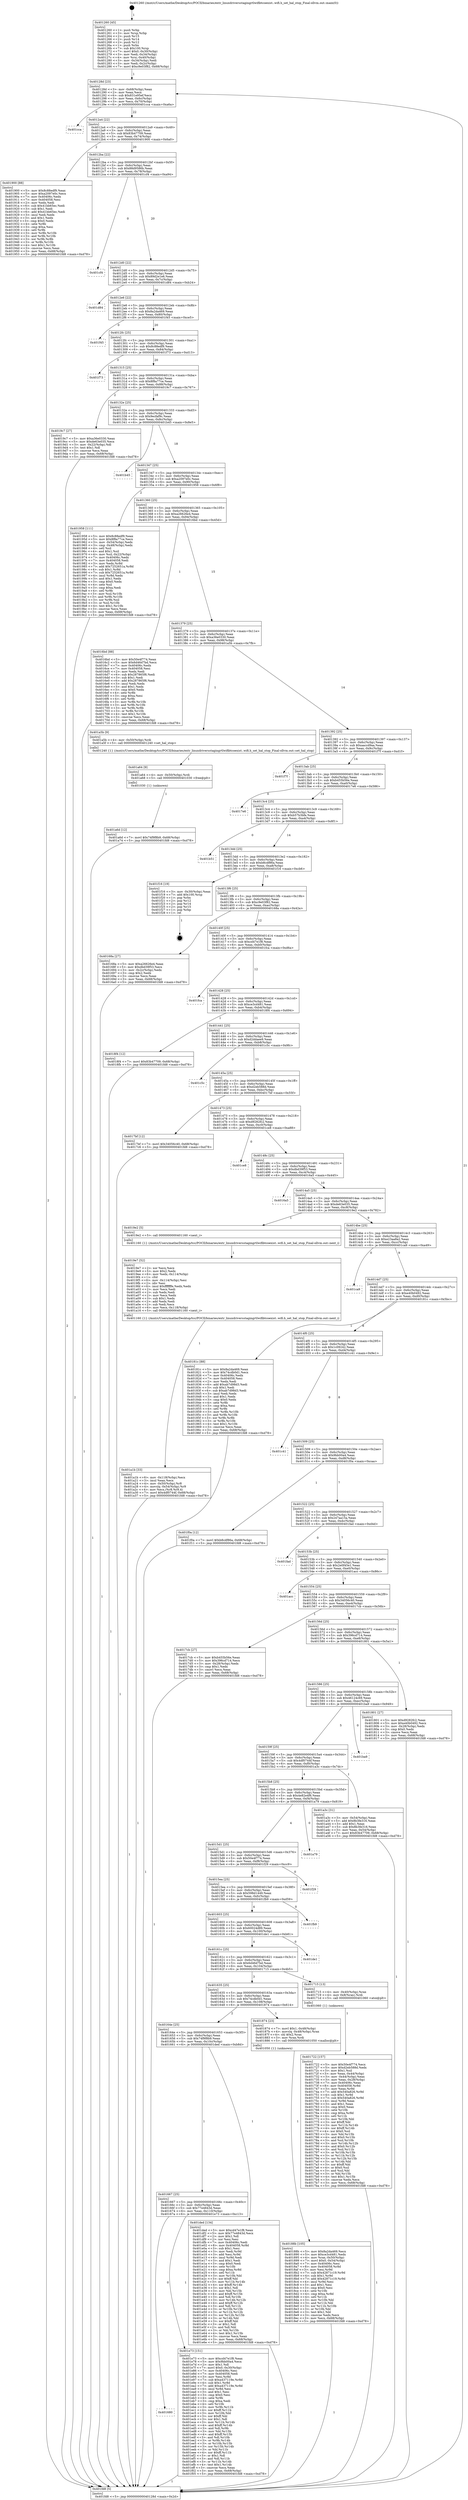 digraph "0x401260" {
  label = "0x401260 (/mnt/c/Users/mathe/Desktop/tcc/POCII/binaries/extr_linuxdriversstagingrtlwifibtcoexist..wifi.h_set_hal_stop_Final-ollvm.out::main(0))"
  labelloc = "t"
  node[shape=record]

  Entry [label="",width=0.3,height=0.3,shape=circle,fillcolor=black,style=filled]
  "0x40128d" [label="{
     0x40128d [23]\l
     | [instrs]\l
     &nbsp;&nbsp;0x40128d \<+3\>: mov -0x68(%rbp),%eax\l
     &nbsp;&nbsp;0x401290 \<+2\>: mov %eax,%ecx\l
     &nbsp;&nbsp;0x401292 \<+6\>: sub $0x831e95ef,%ecx\l
     &nbsp;&nbsp;0x401298 \<+3\>: mov %eax,-0x6c(%rbp)\l
     &nbsp;&nbsp;0x40129b \<+3\>: mov %ecx,-0x70(%rbp)\l
     &nbsp;&nbsp;0x40129e \<+6\>: je 0000000000401cca \<main+0xa6a\>\l
  }"]
  "0x401cca" [label="{
     0x401cca\l
  }", style=dashed]
  "0x4012a4" [label="{
     0x4012a4 [22]\l
     | [instrs]\l
     &nbsp;&nbsp;0x4012a4 \<+5\>: jmp 00000000004012a9 \<main+0x49\>\l
     &nbsp;&nbsp;0x4012a9 \<+3\>: mov -0x6c(%rbp),%eax\l
     &nbsp;&nbsp;0x4012ac \<+5\>: sub $0x83b47709,%eax\l
     &nbsp;&nbsp;0x4012b1 \<+3\>: mov %eax,-0x74(%rbp)\l
     &nbsp;&nbsp;0x4012b4 \<+6\>: je 0000000000401900 \<main+0x6a0\>\l
  }"]
  Exit [label="",width=0.3,height=0.3,shape=circle,fillcolor=black,style=filled,peripheries=2]
  "0x401900" [label="{
     0x401900 [88]\l
     | [instrs]\l
     &nbsp;&nbsp;0x401900 \<+5\>: mov $0x8c88edf9,%eax\l
     &nbsp;&nbsp;0x401905 \<+5\>: mov $0xa2097e0c,%ecx\l
     &nbsp;&nbsp;0x40190a \<+7\>: mov 0x40406c,%edx\l
     &nbsp;&nbsp;0x401911 \<+7\>: mov 0x404058,%esi\l
     &nbsp;&nbsp;0x401918 \<+2\>: mov %edx,%edi\l
     &nbsp;&nbsp;0x40191a \<+6\>: sub $0x41bb65ec,%edi\l
     &nbsp;&nbsp;0x401920 \<+3\>: sub $0x1,%edi\l
     &nbsp;&nbsp;0x401923 \<+6\>: add $0x41bb65ec,%edi\l
     &nbsp;&nbsp;0x401929 \<+3\>: imul %edi,%edx\l
     &nbsp;&nbsp;0x40192c \<+3\>: and $0x1,%edx\l
     &nbsp;&nbsp;0x40192f \<+3\>: cmp $0x0,%edx\l
     &nbsp;&nbsp;0x401932 \<+4\>: sete %r8b\l
     &nbsp;&nbsp;0x401936 \<+3\>: cmp $0xa,%esi\l
     &nbsp;&nbsp;0x401939 \<+4\>: setl %r9b\l
     &nbsp;&nbsp;0x40193d \<+3\>: mov %r8b,%r10b\l
     &nbsp;&nbsp;0x401940 \<+3\>: and %r9b,%r10b\l
     &nbsp;&nbsp;0x401943 \<+3\>: xor %r9b,%r8b\l
     &nbsp;&nbsp;0x401946 \<+3\>: or %r8b,%r10b\l
     &nbsp;&nbsp;0x401949 \<+4\>: test $0x1,%r10b\l
     &nbsp;&nbsp;0x40194d \<+3\>: cmovne %ecx,%eax\l
     &nbsp;&nbsp;0x401950 \<+3\>: mov %eax,-0x68(%rbp)\l
     &nbsp;&nbsp;0x401953 \<+5\>: jmp 0000000000401fd8 \<main+0xd78\>\l
  }"]
  "0x4012ba" [label="{
     0x4012ba [22]\l
     | [instrs]\l
     &nbsp;&nbsp;0x4012ba \<+5\>: jmp 00000000004012bf \<main+0x5f\>\l
     &nbsp;&nbsp;0x4012bf \<+3\>: mov -0x6c(%rbp),%eax\l
     &nbsp;&nbsp;0x4012c2 \<+5\>: sub $0x88d9586b,%eax\l
     &nbsp;&nbsp;0x4012c7 \<+3\>: mov %eax,-0x78(%rbp)\l
     &nbsp;&nbsp;0x4012ca \<+6\>: je 0000000000401cf4 \<main+0xa94\>\l
  }"]
  "0x401680" [label="{
     0x401680\l
  }", style=dashed]
  "0x401cf4" [label="{
     0x401cf4\l
  }", style=dashed]
  "0x4012d0" [label="{
     0x4012d0 [22]\l
     | [instrs]\l
     &nbsp;&nbsp;0x4012d0 \<+5\>: jmp 00000000004012d5 \<main+0x75\>\l
     &nbsp;&nbsp;0x4012d5 \<+3\>: mov -0x6c(%rbp),%eax\l
     &nbsp;&nbsp;0x4012d8 \<+5\>: sub $0x89d2e1e6,%eax\l
     &nbsp;&nbsp;0x4012dd \<+3\>: mov %eax,-0x7c(%rbp)\l
     &nbsp;&nbsp;0x4012e0 \<+6\>: je 0000000000401d84 \<main+0xb24\>\l
  }"]
  "0x401e73" [label="{
     0x401e73 [151]\l
     | [instrs]\l
     &nbsp;&nbsp;0x401e73 \<+5\>: mov $0xcd47e1f8,%eax\l
     &nbsp;&nbsp;0x401e78 \<+5\>: mov $0x9bb00a4,%ecx\l
     &nbsp;&nbsp;0x401e7d \<+2\>: mov $0x1,%dl\l
     &nbsp;&nbsp;0x401e7f \<+7\>: movl $0x0,-0x30(%rbp)\l
     &nbsp;&nbsp;0x401e86 \<+7\>: mov 0x40406c,%esi\l
     &nbsp;&nbsp;0x401e8d \<+7\>: mov 0x404058,%edi\l
     &nbsp;&nbsp;0x401e94 \<+3\>: mov %esi,%r8d\l
     &nbsp;&nbsp;0x401e97 \<+7\>: sub $0xa437119e,%r8d\l
     &nbsp;&nbsp;0x401e9e \<+4\>: sub $0x1,%r8d\l
     &nbsp;&nbsp;0x401ea2 \<+7\>: add $0xa437119e,%r8d\l
     &nbsp;&nbsp;0x401ea9 \<+4\>: imul %r8d,%esi\l
     &nbsp;&nbsp;0x401ead \<+3\>: and $0x1,%esi\l
     &nbsp;&nbsp;0x401eb0 \<+3\>: cmp $0x0,%esi\l
     &nbsp;&nbsp;0x401eb3 \<+4\>: sete %r9b\l
     &nbsp;&nbsp;0x401eb7 \<+3\>: cmp $0xa,%edi\l
     &nbsp;&nbsp;0x401eba \<+4\>: setl %r10b\l
     &nbsp;&nbsp;0x401ebe \<+3\>: mov %r9b,%r11b\l
     &nbsp;&nbsp;0x401ec1 \<+4\>: xor $0xff,%r11b\l
     &nbsp;&nbsp;0x401ec5 \<+3\>: mov %r10b,%bl\l
     &nbsp;&nbsp;0x401ec8 \<+3\>: xor $0xff,%bl\l
     &nbsp;&nbsp;0x401ecb \<+3\>: xor $0x1,%dl\l
     &nbsp;&nbsp;0x401ece \<+3\>: mov %r11b,%r14b\l
     &nbsp;&nbsp;0x401ed1 \<+4\>: and $0xff,%r14b\l
     &nbsp;&nbsp;0x401ed5 \<+3\>: and %dl,%r9b\l
     &nbsp;&nbsp;0x401ed8 \<+3\>: mov %bl,%r15b\l
     &nbsp;&nbsp;0x401edb \<+4\>: and $0xff,%r15b\l
     &nbsp;&nbsp;0x401edf \<+3\>: and %dl,%r10b\l
     &nbsp;&nbsp;0x401ee2 \<+3\>: or %r9b,%r14b\l
     &nbsp;&nbsp;0x401ee5 \<+3\>: or %r10b,%r15b\l
     &nbsp;&nbsp;0x401ee8 \<+3\>: xor %r15b,%r14b\l
     &nbsp;&nbsp;0x401eeb \<+3\>: or %bl,%r11b\l
     &nbsp;&nbsp;0x401eee \<+4\>: xor $0xff,%r11b\l
     &nbsp;&nbsp;0x401ef2 \<+3\>: or $0x1,%dl\l
     &nbsp;&nbsp;0x401ef5 \<+3\>: and %dl,%r11b\l
     &nbsp;&nbsp;0x401ef8 \<+3\>: or %r11b,%r14b\l
     &nbsp;&nbsp;0x401efb \<+4\>: test $0x1,%r14b\l
     &nbsp;&nbsp;0x401eff \<+3\>: cmovne %ecx,%eax\l
     &nbsp;&nbsp;0x401f02 \<+3\>: mov %eax,-0x68(%rbp)\l
     &nbsp;&nbsp;0x401f05 \<+5\>: jmp 0000000000401fd8 \<main+0xd78\>\l
  }"]
  "0x401d84" [label="{
     0x401d84\l
  }", style=dashed]
  "0x4012e6" [label="{
     0x4012e6 [22]\l
     | [instrs]\l
     &nbsp;&nbsp;0x4012e6 \<+5\>: jmp 00000000004012eb \<main+0x8b\>\l
     &nbsp;&nbsp;0x4012eb \<+3\>: mov -0x6c(%rbp),%eax\l
     &nbsp;&nbsp;0x4012ee \<+5\>: sub $0x8a2da469,%eax\l
     &nbsp;&nbsp;0x4012f3 \<+3\>: mov %eax,-0x80(%rbp)\l
     &nbsp;&nbsp;0x4012f6 \<+6\>: je 0000000000401f45 \<main+0xce5\>\l
  }"]
  "0x401667" [label="{
     0x401667 [25]\l
     | [instrs]\l
     &nbsp;&nbsp;0x401667 \<+5\>: jmp 000000000040166c \<main+0x40c\>\l
     &nbsp;&nbsp;0x40166c \<+3\>: mov -0x6c(%rbp),%eax\l
     &nbsp;&nbsp;0x40166f \<+5\>: sub $0x77e4843d,%eax\l
     &nbsp;&nbsp;0x401674 \<+6\>: mov %eax,-0x110(%rbp)\l
     &nbsp;&nbsp;0x40167a \<+6\>: je 0000000000401e73 \<main+0xc13\>\l
  }"]
  "0x401f45" [label="{
     0x401f45\l
  }", style=dashed]
  "0x4012fc" [label="{
     0x4012fc [25]\l
     | [instrs]\l
     &nbsp;&nbsp;0x4012fc \<+5\>: jmp 0000000000401301 \<main+0xa1\>\l
     &nbsp;&nbsp;0x401301 \<+3\>: mov -0x6c(%rbp),%eax\l
     &nbsp;&nbsp;0x401304 \<+5\>: sub $0x8c88edf9,%eax\l
     &nbsp;&nbsp;0x401309 \<+6\>: mov %eax,-0x84(%rbp)\l
     &nbsp;&nbsp;0x40130f \<+6\>: je 0000000000401f73 \<main+0xd13\>\l
  }"]
  "0x401ded" [label="{
     0x401ded [134]\l
     | [instrs]\l
     &nbsp;&nbsp;0x401ded \<+5\>: mov $0xcd47e1f8,%eax\l
     &nbsp;&nbsp;0x401df2 \<+5\>: mov $0x77e4843d,%ecx\l
     &nbsp;&nbsp;0x401df7 \<+2\>: mov $0x1,%dl\l
     &nbsp;&nbsp;0x401df9 \<+2\>: xor %esi,%esi\l
     &nbsp;&nbsp;0x401dfb \<+7\>: mov 0x40406c,%edi\l
     &nbsp;&nbsp;0x401e02 \<+8\>: mov 0x404058,%r8d\l
     &nbsp;&nbsp;0x401e0a \<+3\>: sub $0x1,%esi\l
     &nbsp;&nbsp;0x401e0d \<+3\>: mov %edi,%r9d\l
     &nbsp;&nbsp;0x401e10 \<+3\>: add %esi,%r9d\l
     &nbsp;&nbsp;0x401e13 \<+4\>: imul %r9d,%edi\l
     &nbsp;&nbsp;0x401e17 \<+3\>: and $0x1,%edi\l
     &nbsp;&nbsp;0x401e1a \<+3\>: cmp $0x0,%edi\l
     &nbsp;&nbsp;0x401e1d \<+4\>: sete %r10b\l
     &nbsp;&nbsp;0x401e21 \<+4\>: cmp $0xa,%r8d\l
     &nbsp;&nbsp;0x401e25 \<+4\>: setl %r11b\l
     &nbsp;&nbsp;0x401e29 \<+3\>: mov %r10b,%bl\l
     &nbsp;&nbsp;0x401e2c \<+3\>: xor $0xff,%bl\l
     &nbsp;&nbsp;0x401e2f \<+3\>: mov %r11b,%r14b\l
     &nbsp;&nbsp;0x401e32 \<+4\>: xor $0xff,%r14b\l
     &nbsp;&nbsp;0x401e36 \<+3\>: xor $0x1,%dl\l
     &nbsp;&nbsp;0x401e39 \<+3\>: mov %bl,%r15b\l
     &nbsp;&nbsp;0x401e3c \<+4\>: and $0xff,%r15b\l
     &nbsp;&nbsp;0x401e40 \<+3\>: and %dl,%r10b\l
     &nbsp;&nbsp;0x401e43 \<+3\>: mov %r14b,%r12b\l
     &nbsp;&nbsp;0x401e46 \<+4\>: and $0xff,%r12b\l
     &nbsp;&nbsp;0x401e4a \<+3\>: and %dl,%r11b\l
     &nbsp;&nbsp;0x401e4d \<+3\>: or %r10b,%r15b\l
     &nbsp;&nbsp;0x401e50 \<+3\>: or %r11b,%r12b\l
     &nbsp;&nbsp;0x401e53 \<+3\>: xor %r12b,%r15b\l
     &nbsp;&nbsp;0x401e56 \<+3\>: or %r14b,%bl\l
     &nbsp;&nbsp;0x401e59 \<+3\>: xor $0xff,%bl\l
     &nbsp;&nbsp;0x401e5c \<+3\>: or $0x1,%dl\l
     &nbsp;&nbsp;0x401e5f \<+2\>: and %dl,%bl\l
     &nbsp;&nbsp;0x401e61 \<+3\>: or %bl,%r15b\l
     &nbsp;&nbsp;0x401e64 \<+4\>: test $0x1,%r15b\l
     &nbsp;&nbsp;0x401e68 \<+3\>: cmovne %ecx,%eax\l
     &nbsp;&nbsp;0x401e6b \<+3\>: mov %eax,-0x68(%rbp)\l
     &nbsp;&nbsp;0x401e6e \<+5\>: jmp 0000000000401fd8 \<main+0xd78\>\l
  }"]
  "0x401f73" [label="{
     0x401f73\l
  }", style=dashed]
  "0x401315" [label="{
     0x401315 [25]\l
     | [instrs]\l
     &nbsp;&nbsp;0x401315 \<+5\>: jmp 000000000040131a \<main+0xba\>\l
     &nbsp;&nbsp;0x40131a \<+3\>: mov -0x6c(%rbp),%eax\l
     &nbsp;&nbsp;0x40131d \<+5\>: sub $0x8f8a77ce,%eax\l
     &nbsp;&nbsp;0x401322 \<+6\>: mov %eax,-0x88(%rbp)\l
     &nbsp;&nbsp;0x401328 \<+6\>: je 00000000004019c7 \<main+0x767\>\l
  }"]
  "0x401a6d" [label="{
     0x401a6d [12]\l
     | [instrs]\l
     &nbsp;&nbsp;0x401a6d \<+7\>: movl $0x74f9f8b9,-0x68(%rbp)\l
     &nbsp;&nbsp;0x401a74 \<+5\>: jmp 0000000000401fd8 \<main+0xd78\>\l
  }"]
  "0x4019c7" [label="{
     0x4019c7 [27]\l
     | [instrs]\l
     &nbsp;&nbsp;0x4019c7 \<+5\>: mov $0xa36e0330,%eax\l
     &nbsp;&nbsp;0x4019cc \<+5\>: mov $0xde63e035,%ecx\l
     &nbsp;&nbsp;0x4019d1 \<+3\>: mov -0x22(%rbp),%dl\l
     &nbsp;&nbsp;0x4019d4 \<+3\>: test $0x1,%dl\l
     &nbsp;&nbsp;0x4019d7 \<+3\>: cmovne %ecx,%eax\l
     &nbsp;&nbsp;0x4019da \<+3\>: mov %eax,-0x68(%rbp)\l
     &nbsp;&nbsp;0x4019dd \<+5\>: jmp 0000000000401fd8 \<main+0xd78\>\l
  }"]
  "0x40132e" [label="{
     0x40132e [25]\l
     | [instrs]\l
     &nbsp;&nbsp;0x40132e \<+5\>: jmp 0000000000401333 \<main+0xd3\>\l
     &nbsp;&nbsp;0x401333 \<+3\>: mov -0x6c(%rbp),%eax\l
     &nbsp;&nbsp;0x401336 \<+5\>: sub $0x9ecfaf9c,%eax\l
     &nbsp;&nbsp;0x40133b \<+6\>: mov %eax,-0x8c(%rbp)\l
     &nbsp;&nbsp;0x401341 \<+6\>: je 0000000000401b45 \<main+0x8e5\>\l
  }"]
  "0x401a64" [label="{
     0x401a64 [9]\l
     | [instrs]\l
     &nbsp;&nbsp;0x401a64 \<+4\>: mov -0x50(%rbp),%rdi\l
     &nbsp;&nbsp;0x401a68 \<+5\>: call 0000000000401030 \<free@plt\>\l
     | [calls]\l
     &nbsp;&nbsp;0x401030 \{1\} (unknown)\l
  }"]
  "0x401b45" [label="{
     0x401b45\l
  }", style=dashed]
  "0x401347" [label="{
     0x401347 [25]\l
     | [instrs]\l
     &nbsp;&nbsp;0x401347 \<+5\>: jmp 000000000040134c \<main+0xec\>\l
     &nbsp;&nbsp;0x40134c \<+3\>: mov -0x6c(%rbp),%eax\l
     &nbsp;&nbsp;0x40134f \<+5\>: sub $0xa2097e0c,%eax\l
     &nbsp;&nbsp;0x401354 \<+6\>: mov %eax,-0x90(%rbp)\l
     &nbsp;&nbsp;0x40135a \<+6\>: je 0000000000401958 \<main+0x6f8\>\l
  }"]
  "0x401a1b" [label="{
     0x401a1b [33]\l
     | [instrs]\l
     &nbsp;&nbsp;0x401a1b \<+6\>: mov -0x118(%rbp),%ecx\l
     &nbsp;&nbsp;0x401a21 \<+3\>: imul %eax,%ecx\l
     &nbsp;&nbsp;0x401a24 \<+4\>: mov -0x50(%rbp),%r8\l
     &nbsp;&nbsp;0x401a28 \<+4\>: movslq -0x54(%rbp),%r9\l
     &nbsp;&nbsp;0x401a2c \<+4\>: mov %ecx,(%r8,%r9,4)\l
     &nbsp;&nbsp;0x401a30 \<+7\>: movl $0x4df0744f,-0x68(%rbp)\l
     &nbsp;&nbsp;0x401a37 \<+5\>: jmp 0000000000401fd8 \<main+0xd78\>\l
  }"]
  "0x401958" [label="{
     0x401958 [111]\l
     | [instrs]\l
     &nbsp;&nbsp;0x401958 \<+5\>: mov $0x8c88edf9,%eax\l
     &nbsp;&nbsp;0x40195d \<+5\>: mov $0x8f8a77ce,%ecx\l
     &nbsp;&nbsp;0x401962 \<+3\>: mov -0x54(%rbp),%edx\l
     &nbsp;&nbsp;0x401965 \<+3\>: cmp -0x48(%rbp),%edx\l
     &nbsp;&nbsp;0x401968 \<+4\>: setl %sil\l
     &nbsp;&nbsp;0x40196c \<+4\>: and $0x1,%sil\l
     &nbsp;&nbsp;0x401970 \<+4\>: mov %sil,-0x22(%rbp)\l
     &nbsp;&nbsp;0x401974 \<+7\>: mov 0x40406c,%edx\l
     &nbsp;&nbsp;0x40197b \<+7\>: mov 0x404058,%edi\l
     &nbsp;&nbsp;0x401982 \<+3\>: mov %edx,%r8d\l
     &nbsp;&nbsp;0x401985 \<+7\>: add $0x7252651a,%r8d\l
     &nbsp;&nbsp;0x40198c \<+4\>: sub $0x1,%r8d\l
     &nbsp;&nbsp;0x401990 \<+7\>: sub $0x7252651a,%r8d\l
     &nbsp;&nbsp;0x401997 \<+4\>: imul %r8d,%edx\l
     &nbsp;&nbsp;0x40199b \<+3\>: and $0x1,%edx\l
     &nbsp;&nbsp;0x40199e \<+3\>: cmp $0x0,%edx\l
     &nbsp;&nbsp;0x4019a1 \<+4\>: sete %sil\l
     &nbsp;&nbsp;0x4019a5 \<+3\>: cmp $0xa,%edi\l
     &nbsp;&nbsp;0x4019a8 \<+4\>: setl %r9b\l
     &nbsp;&nbsp;0x4019ac \<+3\>: mov %sil,%r10b\l
     &nbsp;&nbsp;0x4019af \<+3\>: and %r9b,%r10b\l
     &nbsp;&nbsp;0x4019b2 \<+3\>: xor %r9b,%sil\l
     &nbsp;&nbsp;0x4019b5 \<+3\>: or %sil,%r10b\l
     &nbsp;&nbsp;0x4019b8 \<+4\>: test $0x1,%r10b\l
     &nbsp;&nbsp;0x4019bc \<+3\>: cmovne %ecx,%eax\l
     &nbsp;&nbsp;0x4019bf \<+3\>: mov %eax,-0x68(%rbp)\l
     &nbsp;&nbsp;0x4019c2 \<+5\>: jmp 0000000000401fd8 \<main+0xd78\>\l
  }"]
  "0x401360" [label="{
     0x401360 [25]\l
     | [instrs]\l
     &nbsp;&nbsp;0x401360 \<+5\>: jmp 0000000000401365 \<main+0x105\>\l
     &nbsp;&nbsp;0x401365 \<+3\>: mov -0x6c(%rbp),%eax\l
     &nbsp;&nbsp;0x401368 \<+5\>: sub $0xa26626e4,%eax\l
     &nbsp;&nbsp;0x40136d \<+6\>: mov %eax,-0x94(%rbp)\l
     &nbsp;&nbsp;0x401373 \<+6\>: je 00000000004016bd \<main+0x45d\>\l
  }"]
  "0x4019e7" [label="{
     0x4019e7 [52]\l
     | [instrs]\l
     &nbsp;&nbsp;0x4019e7 \<+2\>: xor %ecx,%ecx\l
     &nbsp;&nbsp;0x4019e9 \<+5\>: mov $0x2,%edx\l
     &nbsp;&nbsp;0x4019ee \<+6\>: mov %edx,-0x114(%rbp)\l
     &nbsp;&nbsp;0x4019f4 \<+1\>: cltd\l
     &nbsp;&nbsp;0x4019f5 \<+6\>: mov -0x114(%rbp),%esi\l
     &nbsp;&nbsp;0x4019fb \<+2\>: idiv %esi\l
     &nbsp;&nbsp;0x4019fd \<+6\>: imul $0xfffffffe,%edx,%edx\l
     &nbsp;&nbsp;0x401a03 \<+2\>: mov %ecx,%edi\l
     &nbsp;&nbsp;0x401a05 \<+2\>: sub %edx,%edi\l
     &nbsp;&nbsp;0x401a07 \<+2\>: mov %ecx,%edx\l
     &nbsp;&nbsp;0x401a09 \<+3\>: sub $0x1,%edx\l
     &nbsp;&nbsp;0x401a0c \<+2\>: add %edx,%edi\l
     &nbsp;&nbsp;0x401a0e \<+2\>: sub %edi,%ecx\l
     &nbsp;&nbsp;0x401a10 \<+6\>: mov %ecx,-0x118(%rbp)\l
     &nbsp;&nbsp;0x401a16 \<+5\>: call 0000000000401160 \<next_i\>\l
     | [calls]\l
     &nbsp;&nbsp;0x401160 \{1\} (/mnt/c/Users/mathe/Desktop/tcc/POCII/binaries/extr_linuxdriversstagingrtlwifibtcoexist..wifi.h_set_hal_stop_Final-ollvm.out::next_i)\l
  }"]
  "0x4016bd" [label="{
     0x4016bd [88]\l
     | [instrs]\l
     &nbsp;&nbsp;0x4016bd \<+5\>: mov $0x50e4f774,%eax\l
     &nbsp;&nbsp;0x4016c2 \<+5\>: mov $0x6d46d7bd,%ecx\l
     &nbsp;&nbsp;0x4016c7 \<+7\>: mov 0x40406c,%edx\l
     &nbsp;&nbsp;0x4016ce \<+7\>: mov 0x404058,%esi\l
     &nbsp;&nbsp;0x4016d5 \<+2\>: mov %edx,%edi\l
     &nbsp;&nbsp;0x4016d7 \<+6\>: sub $0x287865f6,%edi\l
     &nbsp;&nbsp;0x4016dd \<+3\>: sub $0x1,%edi\l
     &nbsp;&nbsp;0x4016e0 \<+6\>: add $0x287865f6,%edi\l
     &nbsp;&nbsp;0x4016e6 \<+3\>: imul %edi,%edx\l
     &nbsp;&nbsp;0x4016e9 \<+3\>: and $0x1,%edx\l
     &nbsp;&nbsp;0x4016ec \<+3\>: cmp $0x0,%edx\l
     &nbsp;&nbsp;0x4016ef \<+4\>: sete %r8b\l
     &nbsp;&nbsp;0x4016f3 \<+3\>: cmp $0xa,%esi\l
     &nbsp;&nbsp;0x4016f6 \<+4\>: setl %r9b\l
     &nbsp;&nbsp;0x4016fa \<+3\>: mov %r8b,%r10b\l
     &nbsp;&nbsp;0x4016fd \<+3\>: and %r9b,%r10b\l
     &nbsp;&nbsp;0x401700 \<+3\>: xor %r9b,%r8b\l
     &nbsp;&nbsp;0x401703 \<+3\>: or %r8b,%r10b\l
     &nbsp;&nbsp;0x401706 \<+4\>: test $0x1,%r10b\l
     &nbsp;&nbsp;0x40170a \<+3\>: cmovne %ecx,%eax\l
     &nbsp;&nbsp;0x40170d \<+3\>: mov %eax,-0x68(%rbp)\l
     &nbsp;&nbsp;0x401710 \<+5\>: jmp 0000000000401fd8 \<main+0xd78\>\l
  }"]
  "0x401379" [label="{
     0x401379 [25]\l
     | [instrs]\l
     &nbsp;&nbsp;0x401379 \<+5\>: jmp 000000000040137e \<main+0x11e\>\l
     &nbsp;&nbsp;0x40137e \<+3\>: mov -0x6c(%rbp),%eax\l
     &nbsp;&nbsp;0x401381 \<+5\>: sub $0xa36e0330,%eax\l
     &nbsp;&nbsp;0x401386 \<+6\>: mov %eax,-0x98(%rbp)\l
     &nbsp;&nbsp;0x40138c \<+6\>: je 0000000000401a5b \<main+0x7fb\>\l
  }"]
  "0x40188b" [label="{
     0x40188b [105]\l
     | [instrs]\l
     &nbsp;&nbsp;0x40188b \<+5\>: mov $0x8a2da469,%ecx\l
     &nbsp;&nbsp;0x401890 \<+5\>: mov $0xce3cd481,%edx\l
     &nbsp;&nbsp;0x401895 \<+4\>: mov %rax,-0x50(%rbp)\l
     &nbsp;&nbsp;0x401899 \<+7\>: movl $0x0,-0x54(%rbp)\l
     &nbsp;&nbsp;0x4018a0 \<+7\>: mov 0x40406c,%esi\l
     &nbsp;&nbsp;0x4018a7 \<+8\>: mov 0x404058,%r8d\l
     &nbsp;&nbsp;0x4018af \<+3\>: mov %esi,%r9d\l
     &nbsp;&nbsp;0x4018b2 \<+7\>: sub $0x42871c19,%r9d\l
     &nbsp;&nbsp;0x4018b9 \<+4\>: sub $0x1,%r9d\l
     &nbsp;&nbsp;0x4018bd \<+7\>: add $0x42871c19,%r9d\l
     &nbsp;&nbsp;0x4018c4 \<+4\>: imul %r9d,%esi\l
     &nbsp;&nbsp;0x4018c8 \<+3\>: and $0x1,%esi\l
     &nbsp;&nbsp;0x4018cb \<+3\>: cmp $0x0,%esi\l
     &nbsp;&nbsp;0x4018ce \<+4\>: sete %r10b\l
     &nbsp;&nbsp;0x4018d2 \<+4\>: cmp $0xa,%r8d\l
     &nbsp;&nbsp;0x4018d6 \<+4\>: setl %r11b\l
     &nbsp;&nbsp;0x4018da \<+3\>: mov %r10b,%bl\l
     &nbsp;&nbsp;0x4018dd \<+3\>: and %r11b,%bl\l
     &nbsp;&nbsp;0x4018e0 \<+3\>: xor %r11b,%r10b\l
     &nbsp;&nbsp;0x4018e3 \<+3\>: or %r10b,%bl\l
     &nbsp;&nbsp;0x4018e6 \<+3\>: test $0x1,%bl\l
     &nbsp;&nbsp;0x4018e9 \<+3\>: cmovne %edx,%ecx\l
     &nbsp;&nbsp;0x4018ec \<+3\>: mov %ecx,-0x68(%rbp)\l
     &nbsp;&nbsp;0x4018ef \<+5\>: jmp 0000000000401fd8 \<main+0xd78\>\l
  }"]
  "0x401a5b" [label="{
     0x401a5b [9]\l
     | [instrs]\l
     &nbsp;&nbsp;0x401a5b \<+4\>: mov -0x50(%rbp),%rdi\l
     &nbsp;&nbsp;0x401a5f \<+5\>: call 0000000000401240 \<set_hal_stop\>\l
     | [calls]\l
     &nbsp;&nbsp;0x401240 \{1\} (/mnt/c/Users/mathe/Desktop/tcc/POCII/binaries/extr_linuxdriversstagingrtlwifibtcoexist..wifi.h_set_hal_stop_Final-ollvm.out::set_hal_stop)\l
  }"]
  "0x401392" [label="{
     0x401392 [25]\l
     | [instrs]\l
     &nbsp;&nbsp;0x401392 \<+5\>: jmp 0000000000401397 \<main+0x137\>\l
     &nbsp;&nbsp;0x401397 \<+3\>: mov -0x6c(%rbp),%eax\l
     &nbsp;&nbsp;0x40139a \<+5\>: sub $0xaaccd9aa,%eax\l
     &nbsp;&nbsp;0x40139f \<+6\>: mov %eax,-0x9c(%rbp)\l
     &nbsp;&nbsp;0x4013a5 \<+6\>: je 0000000000401f7f \<main+0xd1f\>\l
  }"]
  "0x40164e" [label="{
     0x40164e [25]\l
     | [instrs]\l
     &nbsp;&nbsp;0x40164e \<+5\>: jmp 0000000000401653 \<main+0x3f3\>\l
     &nbsp;&nbsp;0x401653 \<+3\>: mov -0x6c(%rbp),%eax\l
     &nbsp;&nbsp;0x401656 \<+5\>: sub $0x74f9f8b9,%eax\l
     &nbsp;&nbsp;0x40165b \<+6\>: mov %eax,-0x10c(%rbp)\l
     &nbsp;&nbsp;0x401661 \<+6\>: je 0000000000401ded \<main+0xb8d\>\l
  }"]
  "0x401f7f" [label="{
     0x401f7f\l
  }", style=dashed]
  "0x4013ab" [label="{
     0x4013ab [25]\l
     | [instrs]\l
     &nbsp;&nbsp;0x4013ab \<+5\>: jmp 00000000004013b0 \<main+0x150\>\l
     &nbsp;&nbsp;0x4013b0 \<+3\>: mov -0x6c(%rbp),%eax\l
     &nbsp;&nbsp;0x4013b3 \<+5\>: sub $0xb455b56e,%eax\l
     &nbsp;&nbsp;0x4013b8 \<+6\>: mov %eax,-0xa0(%rbp)\l
     &nbsp;&nbsp;0x4013be \<+6\>: je 00000000004017e6 \<main+0x586\>\l
  }"]
  "0x401874" [label="{
     0x401874 [23]\l
     | [instrs]\l
     &nbsp;&nbsp;0x401874 \<+7\>: movl $0x1,-0x48(%rbp)\l
     &nbsp;&nbsp;0x40187b \<+4\>: movslq -0x48(%rbp),%rax\l
     &nbsp;&nbsp;0x40187f \<+4\>: shl $0x2,%rax\l
     &nbsp;&nbsp;0x401883 \<+3\>: mov %rax,%rdi\l
     &nbsp;&nbsp;0x401886 \<+5\>: call 0000000000401050 \<malloc@plt\>\l
     | [calls]\l
     &nbsp;&nbsp;0x401050 \{1\} (unknown)\l
  }"]
  "0x4017e6" [label="{
     0x4017e6\l
  }", style=dashed]
  "0x4013c4" [label="{
     0x4013c4 [25]\l
     | [instrs]\l
     &nbsp;&nbsp;0x4013c4 \<+5\>: jmp 00000000004013c9 \<main+0x169\>\l
     &nbsp;&nbsp;0x4013c9 \<+3\>: mov -0x6c(%rbp),%eax\l
     &nbsp;&nbsp;0x4013cc \<+5\>: sub $0xb57b3bfe,%eax\l
     &nbsp;&nbsp;0x4013d1 \<+6\>: mov %eax,-0xa4(%rbp)\l
     &nbsp;&nbsp;0x4013d7 \<+6\>: je 0000000000401b51 \<main+0x8f1\>\l
  }"]
  "0x401722" [label="{
     0x401722 [157]\l
     | [instrs]\l
     &nbsp;&nbsp;0x401722 \<+5\>: mov $0x50e4f774,%ecx\l
     &nbsp;&nbsp;0x401727 \<+5\>: mov $0xd2eb588d,%edx\l
     &nbsp;&nbsp;0x40172c \<+3\>: mov $0x1,%sil\l
     &nbsp;&nbsp;0x40172f \<+3\>: mov %eax,-0x44(%rbp)\l
     &nbsp;&nbsp;0x401732 \<+3\>: mov -0x44(%rbp),%eax\l
     &nbsp;&nbsp;0x401735 \<+3\>: mov %eax,-0x28(%rbp)\l
     &nbsp;&nbsp;0x401738 \<+7\>: mov 0x40406c,%eax\l
     &nbsp;&nbsp;0x40173f \<+8\>: mov 0x404058,%r8d\l
     &nbsp;&nbsp;0x401747 \<+3\>: mov %eax,%r9d\l
     &nbsp;&nbsp;0x40174a \<+7\>: add $0x540a826,%r9d\l
     &nbsp;&nbsp;0x401751 \<+4\>: sub $0x1,%r9d\l
     &nbsp;&nbsp;0x401755 \<+7\>: sub $0x540a826,%r9d\l
     &nbsp;&nbsp;0x40175c \<+4\>: imul %r9d,%eax\l
     &nbsp;&nbsp;0x401760 \<+3\>: and $0x1,%eax\l
     &nbsp;&nbsp;0x401763 \<+3\>: cmp $0x0,%eax\l
     &nbsp;&nbsp;0x401766 \<+4\>: sete %r10b\l
     &nbsp;&nbsp;0x40176a \<+4\>: cmp $0xa,%r8d\l
     &nbsp;&nbsp;0x40176e \<+4\>: setl %r11b\l
     &nbsp;&nbsp;0x401772 \<+3\>: mov %r10b,%bl\l
     &nbsp;&nbsp;0x401775 \<+3\>: xor $0xff,%bl\l
     &nbsp;&nbsp;0x401778 \<+3\>: mov %r11b,%r14b\l
     &nbsp;&nbsp;0x40177b \<+4\>: xor $0xff,%r14b\l
     &nbsp;&nbsp;0x40177f \<+4\>: xor $0x0,%sil\l
     &nbsp;&nbsp;0x401783 \<+3\>: mov %bl,%r15b\l
     &nbsp;&nbsp;0x401786 \<+4\>: and $0x0,%r15b\l
     &nbsp;&nbsp;0x40178a \<+3\>: and %sil,%r10b\l
     &nbsp;&nbsp;0x40178d \<+3\>: mov %r14b,%r12b\l
     &nbsp;&nbsp;0x401790 \<+4\>: and $0x0,%r12b\l
     &nbsp;&nbsp;0x401794 \<+3\>: and %sil,%r11b\l
     &nbsp;&nbsp;0x401797 \<+3\>: or %r10b,%r15b\l
     &nbsp;&nbsp;0x40179a \<+3\>: or %r11b,%r12b\l
     &nbsp;&nbsp;0x40179d \<+3\>: xor %r12b,%r15b\l
     &nbsp;&nbsp;0x4017a0 \<+3\>: or %r14b,%bl\l
     &nbsp;&nbsp;0x4017a3 \<+3\>: xor $0xff,%bl\l
     &nbsp;&nbsp;0x4017a6 \<+4\>: or $0x0,%sil\l
     &nbsp;&nbsp;0x4017aa \<+3\>: and %sil,%bl\l
     &nbsp;&nbsp;0x4017ad \<+3\>: or %bl,%r15b\l
     &nbsp;&nbsp;0x4017b0 \<+4\>: test $0x1,%r15b\l
     &nbsp;&nbsp;0x4017b4 \<+3\>: cmovne %edx,%ecx\l
     &nbsp;&nbsp;0x4017b7 \<+3\>: mov %ecx,-0x68(%rbp)\l
     &nbsp;&nbsp;0x4017ba \<+5\>: jmp 0000000000401fd8 \<main+0xd78\>\l
  }"]
  "0x401b51" [label="{
     0x401b51\l
  }", style=dashed]
  "0x4013dd" [label="{
     0x4013dd [25]\l
     | [instrs]\l
     &nbsp;&nbsp;0x4013dd \<+5\>: jmp 00000000004013e2 \<main+0x182\>\l
     &nbsp;&nbsp;0x4013e2 \<+3\>: mov -0x6c(%rbp),%eax\l
     &nbsp;&nbsp;0x4013e5 \<+5\>: sub $0xb8cdf86a,%eax\l
     &nbsp;&nbsp;0x4013ea \<+6\>: mov %eax,-0xa8(%rbp)\l
     &nbsp;&nbsp;0x4013f0 \<+6\>: je 0000000000401f16 \<main+0xcb6\>\l
  }"]
  "0x401635" [label="{
     0x401635 [25]\l
     | [instrs]\l
     &nbsp;&nbsp;0x401635 \<+5\>: jmp 000000000040163a \<main+0x3da\>\l
     &nbsp;&nbsp;0x40163a \<+3\>: mov -0x6c(%rbp),%eax\l
     &nbsp;&nbsp;0x40163d \<+5\>: sub $0x74cdb0d1,%eax\l
     &nbsp;&nbsp;0x401642 \<+6\>: mov %eax,-0x108(%rbp)\l
     &nbsp;&nbsp;0x401648 \<+6\>: je 0000000000401874 \<main+0x614\>\l
  }"]
  "0x401f16" [label="{
     0x401f16 [19]\l
     | [instrs]\l
     &nbsp;&nbsp;0x401f16 \<+3\>: mov -0x30(%rbp),%eax\l
     &nbsp;&nbsp;0x401f19 \<+7\>: add $0x100,%rsp\l
     &nbsp;&nbsp;0x401f20 \<+1\>: pop %rbx\l
     &nbsp;&nbsp;0x401f21 \<+2\>: pop %r12\l
     &nbsp;&nbsp;0x401f23 \<+2\>: pop %r14\l
     &nbsp;&nbsp;0x401f25 \<+2\>: pop %r15\l
     &nbsp;&nbsp;0x401f27 \<+1\>: pop %rbp\l
     &nbsp;&nbsp;0x401f28 \<+1\>: ret\l
  }"]
  "0x4013f6" [label="{
     0x4013f6 [25]\l
     | [instrs]\l
     &nbsp;&nbsp;0x4013f6 \<+5\>: jmp 00000000004013fb \<main+0x19b\>\l
     &nbsp;&nbsp;0x4013fb \<+3\>: mov -0x6c(%rbp),%eax\l
     &nbsp;&nbsp;0x4013fe \<+5\>: sub $0xc9e03f82,%eax\l
     &nbsp;&nbsp;0x401403 \<+6\>: mov %eax,-0xac(%rbp)\l
     &nbsp;&nbsp;0x401409 \<+6\>: je 000000000040168a \<main+0x42a\>\l
  }"]
  "0x401715" [label="{
     0x401715 [13]\l
     | [instrs]\l
     &nbsp;&nbsp;0x401715 \<+4\>: mov -0x40(%rbp),%rax\l
     &nbsp;&nbsp;0x401719 \<+4\>: mov 0x8(%rax),%rdi\l
     &nbsp;&nbsp;0x40171d \<+5\>: call 0000000000401060 \<atoi@plt\>\l
     | [calls]\l
     &nbsp;&nbsp;0x401060 \{1\} (unknown)\l
  }"]
  "0x40168a" [label="{
     0x40168a [27]\l
     | [instrs]\l
     &nbsp;&nbsp;0x40168a \<+5\>: mov $0xa26626e4,%eax\l
     &nbsp;&nbsp;0x40168f \<+5\>: mov $0xdbd39f53,%ecx\l
     &nbsp;&nbsp;0x401694 \<+3\>: mov -0x2c(%rbp),%edx\l
     &nbsp;&nbsp;0x401697 \<+3\>: cmp $0x2,%edx\l
     &nbsp;&nbsp;0x40169a \<+3\>: cmovne %ecx,%eax\l
     &nbsp;&nbsp;0x40169d \<+3\>: mov %eax,-0x68(%rbp)\l
     &nbsp;&nbsp;0x4016a0 \<+5\>: jmp 0000000000401fd8 \<main+0xd78\>\l
  }"]
  "0x40140f" [label="{
     0x40140f [25]\l
     | [instrs]\l
     &nbsp;&nbsp;0x40140f \<+5\>: jmp 0000000000401414 \<main+0x1b4\>\l
     &nbsp;&nbsp;0x401414 \<+3\>: mov -0x6c(%rbp),%eax\l
     &nbsp;&nbsp;0x401417 \<+5\>: sub $0xcd47e1f8,%eax\l
     &nbsp;&nbsp;0x40141c \<+6\>: mov %eax,-0xb0(%rbp)\l
     &nbsp;&nbsp;0x401422 \<+6\>: je 0000000000401fca \<main+0xd6a\>\l
  }"]
  "0x401fd8" [label="{
     0x401fd8 [5]\l
     | [instrs]\l
     &nbsp;&nbsp;0x401fd8 \<+5\>: jmp 000000000040128d \<main+0x2d\>\l
  }"]
  "0x401260" [label="{
     0x401260 [45]\l
     | [instrs]\l
     &nbsp;&nbsp;0x401260 \<+1\>: push %rbp\l
     &nbsp;&nbsp;0x401261 \<+3\>: mov %rsp,%rbp\l
     &nbsp;&nbsp;0x401264 \<+2\>: push %r15\l
     &nbsp;&nbsp;0x401266 \<+2\>: push %r14\l
     &nbsp;&nbsp;0x401268 \<+2\>: push %r12\l
     &nbsp;&nbsp;0x40126a \<+1\>: push %rbx\l
     &nbsp;&nbsp;0x40126b \<+7\>: sub $0x100,%rsp\l
     &nbsp;&nbsp;0x401272 \<+7\>: movl $0x0,-0x30(%rbp)\l
     &nbsp;&nbsp;0x401279 \<+3\>: mov %edi,-0x34(%rbp)\l
     &nbsp;&nbsp;0x40127c \<+4\>: mov %rsi,-0x40(%rbp)\l
     &nbsp;&nbsp;0x401280 \<+3\>: mov -0x34(%rbp),%edi\l
     &nbsp;&nbsp;0x401283 \<+3\>: mov %edi,-0x2c(%rbp)\l
     &nbsp;&nbsp;0x401286 \<+7\>: movl $0xc9e03f82,-0x68(%rbp)\l
  }"]
  "0x40161c" [label="{
     0x40161c [25]\l
     | [instrs]\l
     &nbsp;&nbsp;0x40161c \<+5\>: jmp 0000000000401621 \<main+0x3c1\>\l
     &nbsp;&nbsp;0x401621 \<+3\>: mov -0x6c(%rbp),%eax\l
     &nbsp;&nbsp;0x401624 \<+5\>: sub $0x6d46d7bd,%eax\l
     &nbsp;&nbsp;0x401629 \<+6\>: mov %eax,-0x104(%rbp)\l
     &nbsp;&nbsp;0x40162f \<+6\>: je 0000000000401715 \<main+0x4b5\>\l
  }"]
  "0x401fca" [label="{
     0x401fca\l
  }", style=dashed]
  "0x401428" [label="{
     0x401428 [25]\l
     | [instrs]\l
     &nbsp;&nbsp;0x401428 \<+5\>: jmp 000000000040142d \<main+0x1cd\>\l
     &nbsp;&nbsp;0x40142d \<+3\>: mov -0x6c(%rbp),%eax\l
     &nbsp;&nbsp;0x401430 \<+5\>: sub $0xce3cd481,%eax\l
     &nbsp;&nbsp;0x401435 \<+6\>: mov %eax,-0xb4(%rbp)\l
     &nbsp;&nbsp;0x40143b \<+6\>: je 00000000004018f4 \<main+0x694\>\l
  }"]
  "0x401de1" [label="{
     0x401de1\l
  }", style=dashed]
  "0x4018f4" [label="{
     0x4018f4 [12]\l
     | [instrs]\l
     &nbsp;&nbsp;0x4018f4 \<+7\>: movl $0x83b47709,-0x68(%rbp)\l
     &nbsp;&nbsp;0x4018fb \<+5\>: jmp 0000000000401fd8 \<main+0xd78\>\l
  }"]
  "0x401441" [label="{
     0x401441 [25]\l
     | [instrs]\l
     &nbsp;&nbsp;0x401441 \<+5\>: jmp 0000000000401446 \<main+0x1e6\>\l
     &nbsp;&nbsp;0x401446 \<+3\>: mov -0x6c(%rbp),%eax\l
     &nbsp;&nbsp;0x401449 \<+5\>: sub $0xd2ddaee9,%eax\l
     &nbsp;&nbsp;0x40144e \<+6\>: mov %eax,-0xb8(%rbp)\l
     &nbsp;&nbsp;0x401454 \<+6\>: je 0000000000401c5c \<main+0x9fc\>\l
  }"]
  "0x401603" [label="{
     0x401603 [25]\l
     | [instrs]\l
     &nbsp;&nbsp;0x401603 \<+5\>: jmp 0000000000401608 \<main+0x3a8\>\l
     &nbsp;&nbsp;0x401608 \<+3\>: mov -0x6c(%rbp),%eax\l
     &nbsp;&nbsp;0x40160b \<+5\>: sub $0x60024d89,%eax\l
     &nbsp;&nbsp;0x401610 \<+6\>: mov %eax,-0x100(%rbp)\l
     &nbsp;&nbsp;0x401616 \<+6\>: je 0000000000401de1 \<main+0xb81\>\l
  }"]
  "0x401c5c" [label="{
     0x401c5c\l
  }", style=dashed]
  "0x40145a" [label="{
     0x40145a [25]\l
     | [instrs]\l
     &nbsp;&nbsp;0x40145a \<+5\>: jmp 000000000040145f \<main+0x1ff\>\l
     &nbsp;&nbsp;0x40145f \<+3\>: mov -0x6c(%rbp),%eax\l
     &nbsp;&nbsp;0x401462 \<+5\>: sub $0xd2eb588d,%eax\l
     &nbsp;&nbsp;0x401467 \<+6\>: mov %eax,-0xbc(%rbp)\l
     &nbsp;&nbsp;0x40146d \<+6\>: je 00000000004017bf \<main+0x55f\>\l
  }"]
  "0x401fb9" [label="{
     0x401fb9\l
  }", style=dashed]
  "0x4017bf" [label="{
     0x4017bf [12]\l
     | [instrs]\l
     &nbsp;&nbsp;0x4017bf \<+7\>: movl $0x34056c40,-0x68(%rbp)\l
     &nbsp;&nbsp;0x4017c6 \<+5\>: jmp 0000000000401fd8 \<main+0xd78\>\l
  }"]
  "0x401473" [label="{
     0x401473 [25]\l
     | [instrs]\l
     &nbsp;&nbsp;0x401473 \<+5\>: jmp 0000000000401478 \<main+0x218\>\l
     &nbsp;&nbsp;0x401478 \<+3\>: mov -0x6c(%rbp),%eax\l
     &nbsp;&nbsp;0x40147b \<+5\>: sub $0xd9282fc2,%eax\l
     &nbsp;&nbsp;0x401480 \<+6\>: mov %eax,-0xc0(%rbp)\l
     &nbsp;&nbsp;0x401486 \<+6\>: je 0000000000401ce8 \<main+0xa88\>\l
  }"]
  "0x4015ea" [label="{
     0x4015ea [25]\l
     | [instrs]\l
     &nbsp;&nbsp;0x4015ea \<+5\>: jmp 00000000004015ef \<main+0x38f\>\l
     &nbsp;&nbsp;0x4015ef \<+3\>: mov -0x6c(%rbp),%eax\l
     &nbsp;&nbsp;0x4015f2 \<+5\>: sub $0x598d1449,%eax\l
     &nbsp;&nbsp;0x4015f7 \<+6\>: mov %eax,-0xfc(%rbp)\l
     &nbsp;&nbsp;0x4015fd \<+6\>: je 0000000000401fb9 \<main+0xd59\>\l
  }"]
  "0x401ce8" [label="{
     0x401ce8\l
  }", style=dashed]
  "0x40148c" [label="{
     0x40148c [25]\l
     | [instrs]\l
     &nbsp;&nbsp;0x40148c \<+5\>: jmp 0000000000401491 \<main+0x231\>\l
     &nbsp;&nbsp;0x401491 \<+3\>: mov -0x6c(%rbp),%eax\l
     &nbsp;&nbsp;0x401494 \<+5\>: sub $0xdbd39f53,%eax\l
     &nbsp;&nbsp;0x401499 \<+6\>: mov %eax,-0xc4(%rbp)\l
     &nbsp;&nbsp;0x40149f \<+6\>: je 00000000004016a5 \<main+0x445\>\l
  }"]
  "0x401f29" [label="{
     0x401f29\l
  }", style=dashed]
  "0x4016a5" [label="{
     0x4016a5\l
  }", style=dashed]
  "0x4014a5" [label="{
     0x4014a5 [25]\l
     | [instrs]\l
     &nbsp;&nbsp;0x4014a5 \<+5\>: jmp 00000000004014aa \<main+0x24a\>\l
     &nbsp;&nbsp;0x4014aa \<+3\>: mov -0x6c(%rbp),%eax\l
     &nbsp;&nbsp;0x4014ad \<+5\>: sub $0xde63e035,%eax\l
     &nbsp;&nbsp;0x4014b2 \<+6\>: mov %eax,-0xc8(%rbp)\l
     &nbsp;&nbsp;0x4014b8 \<+6\>: je 00000000004019e2 \<main+0x782\>\l
  }"]
  "0x4015d1" [label="{
     0x4015d1 [25]\l
     | [instrs]\l
     &nbsp;&nbsp;0x4015d1 \<+5\>: jmp 00000000004015d6 \<main+0x376\>\l
     &nbsp;&nbsp;0x4015d6 \<+3\>: mov -0x6c(%rbp),%eax\l
     &nbsp;&nbsp;0x4015d9 \<+5\>: sub $0x50e4f774,%eax\l
     &nbsp;&nbsp;0x4015de \<+6\>: mov %eax,-0xf8(%rbp)\l
     &nbsp;&nbsp;0x4015e4 \<+6\>: je 0000000000401f29 \<main+0xcc9\>\l
  }"]
  "0x4019e2" [label="{
     0x4019e2 [5]\l
     | [instrs]\l
     &nbsp;&nbsp;0x4019e2 \<+5\>: call 0000000000401160 \<next_i\>\l
     | [calls]\l
     &nbsp;&nbsp;0x401160 \{1\} (/mnt/c/Users/mathe/Desktop/tcc/POCII/binaries/extr_linuxdriversstagingrtlwifibtcoexist..wifi.h_set_hal_stop_Final-ollvm.out::next_i)\l
  }"]
  "0x4014be" [label="{
     0x4014be [25]\l
     | [instrs]\l
     &nbsp;&nbsp;0x4014be \<+5\>: jmp 00000000004014c3 \<main+0x263\>\l
     &nbsp;&nbsp;0x4014c3 \<+3\>: mov -0x6c(%rbp),%eax\l
     &nbsp;&nbsp;0x4014c6 \<+5\>: sub $0xe23aa8a2,%eax\l
     &nbsp;&nbsp;0x4014cb \<+6\>: mov %eax,-0xcc(%rbp)\l
     &nbsp;&nbsp;0x4014d1 \<+6\>: je 0000000000401ca9 \<main+0xa49\>\l
  }"]
  "0x401a79" [label="{
     0x401a79\l
  }", style=dashed]
  "0x401ca9" [label="{
     0x401ca9\l
  }", style=dashed]
  "0x4014d7" [label="{
     0x4014d7 [25]\l
     | [instrs]\l
     &nbsp;&nbsp;0x4014d7 \<+5\>: jmp 00000000004014dc \<main+0x27c\>\l
     &nbsp;&nbsp;0x4014dc \<+3\>: mov -0x6c(%rbp),%eax\l
     &nbsp;&nbsp;0x4014df \<+5\>: sub $0xe40b0492,%eax\l
     &nbsp;&nbsp;0x4014e4 \<+6\>: mov %eax,-0xd0(%rbp)\l
     &nbsp;&nbsp;0x4014ea \<+6\>: je 000000000040181c \<main+0x5bc\>\l
  }"]
  "0x4015b8" [label="{
     0x4015b8 [25]\l
     | [instrs]\l
     &nbsp;&nbsp;0x4015b8 \<+5\>: jmp 00000000004015bd \<main+0x35d\>\l
     &nbsp;&nbsp;0x4015bd \<+3\>: mov -0x6c(%rbp),%eax\l
     &nbsp;&nbsp;0x4015c0 \<+5\>: sub $0x4e82e4f6,%eax\l
     &nbsp;&nbsp;0x4015c5 \<+6\>: mov %eax,-0xf4(%rbp)\l
     &nbsp;&nbsp;0x4015cb \<+6\>: je 0000000000401a79 \<main+0x819\>\l
  }"]
  "0x40181c" [label="{
     0x40181c [88]\l
     | [instrs]\l
     &nbsp;&nbsp;0x40181c \<+5\>: mov $0x8a2da469,%eax\l
     &nbsp;&nbsp;0x401821 \<+5\>: mov $0x74cdb0d1,%ecx\l
     &nbsp;&nbsp;0x401826 \<+7\>: mov 0x40406c,%edx\l
     &nbsp;&nbsp;0x40182d \<+7\>: mov 0x404058,%esi\l
     &nbsp;&nbsp;0x401834 \<+2\>: mov %edx,%edi\l
     &nbsp;&nbsp;0x401836 \<+6\>: add $0xab7d98d3,%edi\l
     &nbsp;&nbsp;0x40183c \<+3\>: sub $0x1,%edi\l
     &nbsp;&nbsp;0x40183f \<+6\>: sub $0xab7d98d3,%edi\l
     &nbsp;&nbsp;0x401845 \<+3\>: imul %edi,%edx\l
     &nbsp;&nbsp;0x401848 \<+3\>: and $0x1,%edx\l
     &nbsp;&nbsp;0x40184b \<+3\>: cmp $0x0,%edx\l
     &nbsp;&nbsp;0x40184e \<+4\>: sete %r8b\l
     &nbsp;&nbsp;0x401852 \<+3\>: cmp $0xa,%esi\l
     &nbsp;&nbsp;0x401855 \<+4\>: setl %r9b\l
     &nbsp;&nbsp;0x401859 \<+3\>: mov %r8b,%r10b\l
     &nbsp;&nbsp;0x40185c \<+3\>: and %r9b,%r10b\l
     &nbsp;&nbsp;0x40185f \<+3\>: xor %r9b,%r8b\l
     &nbsp;&nbsp;0x401862 \<+3\>: or %r8b,%r10b\l
     &nbsp;&nbsp;0x401865 \<+4\>: test $0x1,%r10b\l
     &nbsp;&nbsp;0x401869 \<+3\>: cmovne %ecx,%eax\l
     &nbsp;&nbsp;0x40186c \<+3\>: mov %eax,-0x68(%rbp)\l
     &nbsp;&nbsp;0x40186f \<+5\>: jmp 0000000000401fd8 \<main+0xd78\>\l
  }"]
  "0x4014f0" [label="{
     0x4014f0 [25]\l
     | [instrs]\l
     &nbsp;&nbsp;0x4014f0 \<+5\>: jmp 00000000004014f5 \<main+0x295\>\l
     &nbsp;&nbsp;0x4014f5 \<+3\>: mov -0x6c(%rbp),%eax\l
     &nbsp;&nbsp;0x4014f8 \<+5\>: sub $0x1c09242,%eax\l
     &nbsp;&nbsp;0x4014fd \<+6\>: mov %eax,-0xd4(%rbp)\l
     &nbsp;&nbsp;0x401503 \<+6\>: je 0000000000401c41 \<main+0x9e1\>\l
  }"]
  "0x401a3c" [label="{
     0x401a3c [31]\l
     | [instrs]\l
     &nbsp;&nbsp;0x401a3c \<+3\>: mov -0x54(%rbp),%eax\l
     &nbsp;&nbsp;0x401a3f \<+5\>: add $0x8b3fe316,%eax\l
     &nbsp;&nbsp;0x401a44 \<+3\>: add $0x1,%eax\l
     &nbsp;&nbsp;0x401a47 \<+5\>: sub $0x8b3fe316,%eax\l
     &nbsp;&nbsp;0x401a4c \<+3\>: mov %eax,-0x54(%rbp)\l
     &nbsp;&nbsp;0x401a4f \<+7\>: movl $0x83b47709,-0x68(%rbp)\l
     &nbsp;&nbsp;0x401a56 \<+5\>: jmp 0000000000401fd8 \<main+0xd78\>\l
  }"]
  "0x401c41" [label="{
     0x401c41\l
  }", style=dashed]
  "0x401509" [label="{
     0x401509 [25]\l
     | [instrs]\l
     &nbsp;&nbsp;0x401509 \<+5\>: jmp 000000000040150e \<main+0x2ae\>\l
     &nbsp;&nbsp;0x40150e \<+3\>: mov -0x6c(%rbp),%eax\l
     &nbsp;&nbsp;0x401511 \<+5\>: sub $0x9bb00a4,%eax\l
     &nbsp;&nbsp;0x401516 \<+6\>: mov %eax,-0xd8(%rbp)\l
     &nbsp;&nbsp;0x40151c \<+6\>: je 0000000000401f0a \<main+0xcaa\>\l
  }"]
  "0x40159f" [label="{
     0x40159f [25]\l
     | [instrs]\l
     &nbsp;&nbsp;0x40159f \<+5\>: jmp 00000000004015a4 \<main+0x344\>\l
     &nbsp;&nbsp;0x4015a4 \<+3\>: mov -0x6c(%rbp),%eax\l
     &nbsp;&nbsp;0x4015a7 \<+5\>: sub $0x4df0744f,%eax\l
     &nbsp;&nbsp;0x4015ac \<+6\>: mov %eax,-0xf0(%rbp)\l
     &nbsp;&nbsp;0x4015b2 \<+6\>: je 0000000000401a3c \<main+0x7dc\>\l
  }"]
  "0x401f0a" [label="{
     0x401f0a [12]\l
     | [instrs]\l
     &nbsp;&nbsp;0x401f0a \<+7\>: movl $0xb8cdf86a,-0x68(%rbp)\l
     &nbsp;&nbsp;0x401f11 \<+5\>: jmp 0000000000401fd8 \<main+0xd78\>\l
  }"]
  "0x401522" [label="{
     0x401522 [25]\l
     | [instrs]\l
     &nbsp;&nbsp;0x401522 \<+5\>: jmp 0000000000401527 \<main+0x2c7\>\l
     &nbsp;&nbsp;0x401527 \<+3\>: mov -0x6c(%rbp),%eax\l
     &nbsp;&nbsp;0x40152a \<+5\>: sub $0x247aa15a,%eax\l
     &nbsp;&nbsp;0x40152f \<+6\>: mov %eax,-0xdc(%rbp)\l
     &nbsp;&nbsp;0x401535 \<+6\>: je 0000000000401fad \<main+0xd4d\>\l
  }"]
  "0x401ba9" [label="{
     0x401ba9\l
  }", style=dashed]
  "0x401fad" [label="{
     0x401fad\l
  }", style=dashed]
  "0x40153b" [label="{
     0x40153b [25]\l
     | [instrs]\l
     &nbsp;&nbsp;0x40153b \<+5\>: jmp 0000000000401540 \<main+0x2e0\>\l
     &nbsp;&nbsp;0x401540 \<+3\>: mov -0x6c(%rbp),%eax\l
     &nbsp;&nbsp;0x401543 \<+5\>: sub $0x2e0f45e1,%eax\l
     &nbsp;&nbsp;0x401548 \<+6\>: mov %eax,-0xe0(%rbp)\l
     &nbsp;&nbsp;0x40154e \<+6\>: je 0000000000401acc \<main+0x86c\>\l
  }"]
  "0x401586" [label="{
     0x401586 [25]\l
     | [instrs]\l
     &nbsp;&nbsp;0x401586 \<+5\>: jmp 000000000040158b \<main+0x32b\>\l
     &nbsp;&nbsp;0x40158b \<+3\>: mov -0x6c(%rbp),%eax\l
     &nbsp;&nbsp;0x40158e \<+5\>: sub $0x46124c69,%eax\l
     &nbsp;&nbsp;0x401593 \<+6\>: mov %eax,-0xec(%rbp)\l
     &nbsp;&nbsp;0x401599 \<+6\>: je 0000000000401ba9 \<main+0x949\>\l
  }"]
  "0x401acc" [label="{
     0x401acc\l
  }", style=dashed]
  "0x401554" [label="{
     0x401554 [25]\l
     | [instrs]\l
     &nbsp;&nbsp;0x401554 \<+5\>: jmp 0000000000401559 \<main+0x2f9\>\l
     &nbsp;&nbsp;0x401559 \<+3\>: mov -0x6c(%rbp),%eax\l
     &nbsp;&nbsp;0x40155c \<+5\>: sub $0x34056c40,%eax\l
     &nbsp;&nbsp;0x401561 \<+6\>: mov %eax,-0xe4(%rbp)\l
     &nbsp;&nbsp;0x401567 \<+6\>: je 00000000004017cb \<main+0x56b\>\l
  }"]
  "0x401801" [label="{
     0x401801 [27]\l
     | [instrs]\l
     &nbsp;&nbsp;0x401801 \<+5\>: mov $0xd9282fc2,%eax\l
     &nbsp;&nbsp;0x401806 \<+5\>: mov $0xe40b0492,%ecx\l
     &nbsp;&nbsp;0x40180b \<+3\>: mov -0x28(%rbp),%edx\l
     &nbsp;&nbsp;0x40180e \<+3\>: cmp $0x0,%edx\l
     &nbsp;&nbsp;0x401811 \<+3\>: cmove %ecx,%eax\l
     &nbsp;&nbsp;0x401814 \<+3\>: mov %eax,-0x68(%rbp)\l
     &nbsp;&nbsp;0x401817 \<+5\>: jmp 0000000000401fd8 \<main+0xd78\>\l
  }"]
  "0x4017cb" [label="{
     0x4017cb [27]\l
     | [instrs]\l
     &nbsp;&nbsp;0x4017cb \<+5\>: mov $0xb455b56e,%eax\l
     &nbsp;&nbsp;0x4017d0 \<+5\>: mov $0x396cd714,%ecx\l
     &nbsp;&nbsp;0x4017d5 \<+3\>: mov -0x28(%rbp),%edx\l
     &nbsp;&nbsp;0x4017d8 \<+3\>: cmp $0x1,%edx\l
     &nbsp;&nbsp;0x4017db \<+3\>: cmovl %ecx,%eax\l
     &nbsp;&nbsp;0x4017de \<+3\>: mov %eax,-0x68(%rbp)\l
     &nbsp;&nbsp;0x4017e1 \<+5\>: jmp 0000000000401fd8 \<main+0xd78\>\l
  }"]
  "0x40156d" [label="{
     0x40156d [25]\l
     | [instrs]\l
     &nbsp;&nbsp;0x40156d \<+5\>: jmp 0000000000401572 \<main+0x312\>\l
     &nbsp;&nbsp;0x401572 \<+3\>: mov -0x6c(%rbp),%eax\l
     &nbsp;&nbsp;0x401575 \<+5\>: sub $0x396cd714,%eax\l
     &nbsp;&nbsp;0x40157a \<+6\>: mov %eax,-0xe8(%rbp)\l
     &nbsp;&nbsp;0x401580 \<+6\>: je 0000000000401801 \<main+0x5a1\>\l
  }"]
  Entry -> "0x401260" [label=" 1"]
  "0x40128d" -> "0x401cca" [label=" 0"]
  "0x40128d" -> "0x4012a4" [label=" 22"]
  "0x401f16" -> Exit [label=" 1"]
  "0x4012a4" -> "0x401900" [label=" 2"]
  "0x4012a4" -> "0x4012ba" [label=" 20"]
  "0x401f0a" -> "0x401fd8" [label=" 1"]
  "0x4012ba" -> "0x401cf4" [label=" 0"]
  "0x4012ba" -> "0x4012d0" [label=" 20"]
  "0x401e73" -> "0x401fd8" [label=" 1"]
  "0x4012d0" -> "0x401d84" [label=" 0"]
  "0x4012d0" -> "0x4012e6" [label=" 20"]
  "0x401667" -> "0x401680" [label=" 0"]
  "0x4012e6" -> "0x401f45" [label=" 0"]
  "0x4012e6" -> "0x4012fc" [label=" 20"]
  "0x401667" -> "0x401e73" [label=" 1"]
  "0x4012fc" -> "0x401f73" [label=" 0"]
  "0x4012fc" -> "0x401315" [label=" 20"]
  "0x401ded" -> "0x401fd8" [label=" 1"]
  "0x401315" -> "0x4019c7" [label=" 2"]
  "0x401315" -> "0x40132e" [label=" 18"]
  "0x40164e" -> "0x401ded" [label=" 1"]
  "0x40132e" -> "0x401b45" [label=" 0"]
  "0x40132e" -> "0x401347" [label=" 18"]
  "0x40164e" -> "0x401667" [label=" 1"]
  "0x401347" -> "0x401958" [label=" 2"]
  "0x401347" -> "0x401360" [label=" 16"]
  "0x401a6d" -> "0x401fd8" [label=" 1"]
  "0x401360" -> "0x4016bd" [label=" 1"]
  "0x401360" -> "0x401379" [label=" 15"]
  "0x401a64" -> "0x401a6d" [label=" 1"]
  "0x401379" -> "0x401a5b" [label=" 1"]
  "0x401379" -> "0x401392" [label=" 14"]
  "0x401a5b" -> "0x401a64" [label=" 1"]
  "0x401392" -> "0x401f7f" [label=" 0"]
  "0x401392" -> "0x4013ab" [label=" 14"]
  "0x401a3c" -> "0x401fd8" [label=" 1"]
  "0x4013ab" -> "0x4017e6" [label=" 0"]
  "0x4013ab" -> "0x4013c4" [label=" 14"]
  "0x401a1b" -> "0x401fd8" [label=" 1"]
  "0x4013c4" -> "0x401b51" [label=" 0"]
  "0x4013c4" -> "0x4013dd" [label=" 14"]
  "0x4019e2" -> "0x4019e7" [label=" 1"]
  "0x4013dd" -> "0x401f16" [label=" 1"]
  "0x4013dd" -> "0x4013f6" [label=" 13"]
  "0x4019c7" -> "0x401fd8" [label=" 2"]
  "0x4013f6" -> "0x40168a" [label=" 1"]
  "0x4013f6" -> "0x40140f" [label=" 12"]
  "0x40168a" -> "0x401fd8" [label=" 1"]
  "0x401260" -> "0x40128d" [label=" 1"]
  "0x401fd8" -> "0x40128d" [label=" 21"]
  "0x4016bd" -> "0x401fd8" [label=" 1"]
  "0x401958" -> "0x401fd8" [label=" 2"]
  "0x40140f" -> "0x401fca" [label=" 0"]
  "0x40140f" -> "0x401428" [label=" 12"]
  "0x4018f4" -> "0x401fd8" [label=" 1"]
  "0x401428" -> "0x4018f4" [label=" 1"]
  "0x401428" -> "0x401441" [label=" 11"]
  "0x40188b" -> "0x401fd8" [label=" 1"]
  "0x401441" -> "0x401c5c" [label=" 0"]
  "0x401441" -> "0x40145a" [label=" 11"]
  "0x401635" -> "0x40164e" [label=" 2"]
  "0x40145a" -> "0x4017bf" [label=" 1"]
  "0x40145a" -> "0x401473" [label=" 10"]
  "0x401635" -> "0x401874" [label=" 1"]
  "0x401473" -> "0x401ce8" [label=" 0"]
  "0x401473" -> "0x40148c" [label=" 10"]
  "0x40181c" -> "0x401fd8" [label=" 1"]
  "0x40148c" -> "0x4016a5" [label=" 0"]
  "0x40148c" -> "0x4014a5" [label=" 10"]
  "0x401801" -> "0x401fd8" [label=" 1"]
  "0x4014a5" -> "0x4019e2" [label=" 1"]
  "0x4014a5" -> "0x4014be" [label=" 9"]
  "0x4017bf" -> "0x401fd8" [label=" 1"]
  "0x4014be" -> "0x401ca9" [label=" 0"]
  "0x4014be" -> "0x4014d7" [label=" 9"]
  "0x401722" -> "0x401fd8" [label=" 1"]
  "0x4014d7" -> "0x40181c" [label=" 1"]
  "0x4014d7" -> "0x4014f0" [label=" 8"]
  "0x40161c" -> "0x401635" [label=" 3"]
  "0x4014f0" -> "0x401c41" [label=" 0"]
  "0x4014f0" -> "0x401509" [label=" 8"]
  "0x40161c" -> "0x401715" [label=" 1"]
  "0x401509" -> "0x401f0a" [label=" 1"]
  "0x401509" -> "0x401522" [label=" 7"]
  "0x401603" -> "0x40161c" [label=" 4"]
  "0x401522" -> "0x401fad" [label=" 0"]
  "0x401522" -> "0x40153b" [label=" 7"]
  "0x401603" -> "0x401de1" [label=" 0"]
  "0x40153b" -> "0x401acc" [label=" 0"]
  "0x40153b" -> "0x401554" [label=" 7"]
  "0x4015ea" -> "0x401603" [label=" 4"]
  "0x401554" -> "0x4017cb" [label=" 1"]
  "0x401554" -> "0x40156d" [label=" 6"]
  "0x4015ea" -> "0x401fb9" [label=" 0"]
  "0x40156d" -> "0x401801" [label=" 1"]
  "0x40156d" -> "0x401586" [label=" 5"]
  "0x401874" -> "0x40188b" [label=" 1"]
  "0x401586" -> "0x401ba9" [label=" 0"]
  "0x401586" -> "0x40159f" [label=" 5"]
  "0x401900" -> "0x401fd8" [label=" 2"]
  "0x40159f" -> "0x401a3c" [label=" 1"]
  "0x40159f" -> "0x4015b8" [label=" 4"]
  "0x401715" -> "0x401722" [label=" 1"]
  "0x4015b8" -> "0x401a79" [label=" 0"]
  "0x4015b8" -> "0x4015d1" [label=" 4"]
  "0x4017cb" -> "0x401fd8" [label=" 1"]
  "0x4015d1" -> "0x401f29" [label=" 0"]
  "0x4015d1" -> "0x4015ea" [label=" 4"]
  "0x4019e7" -> "0x401a1b" [label=" 1"]
}
